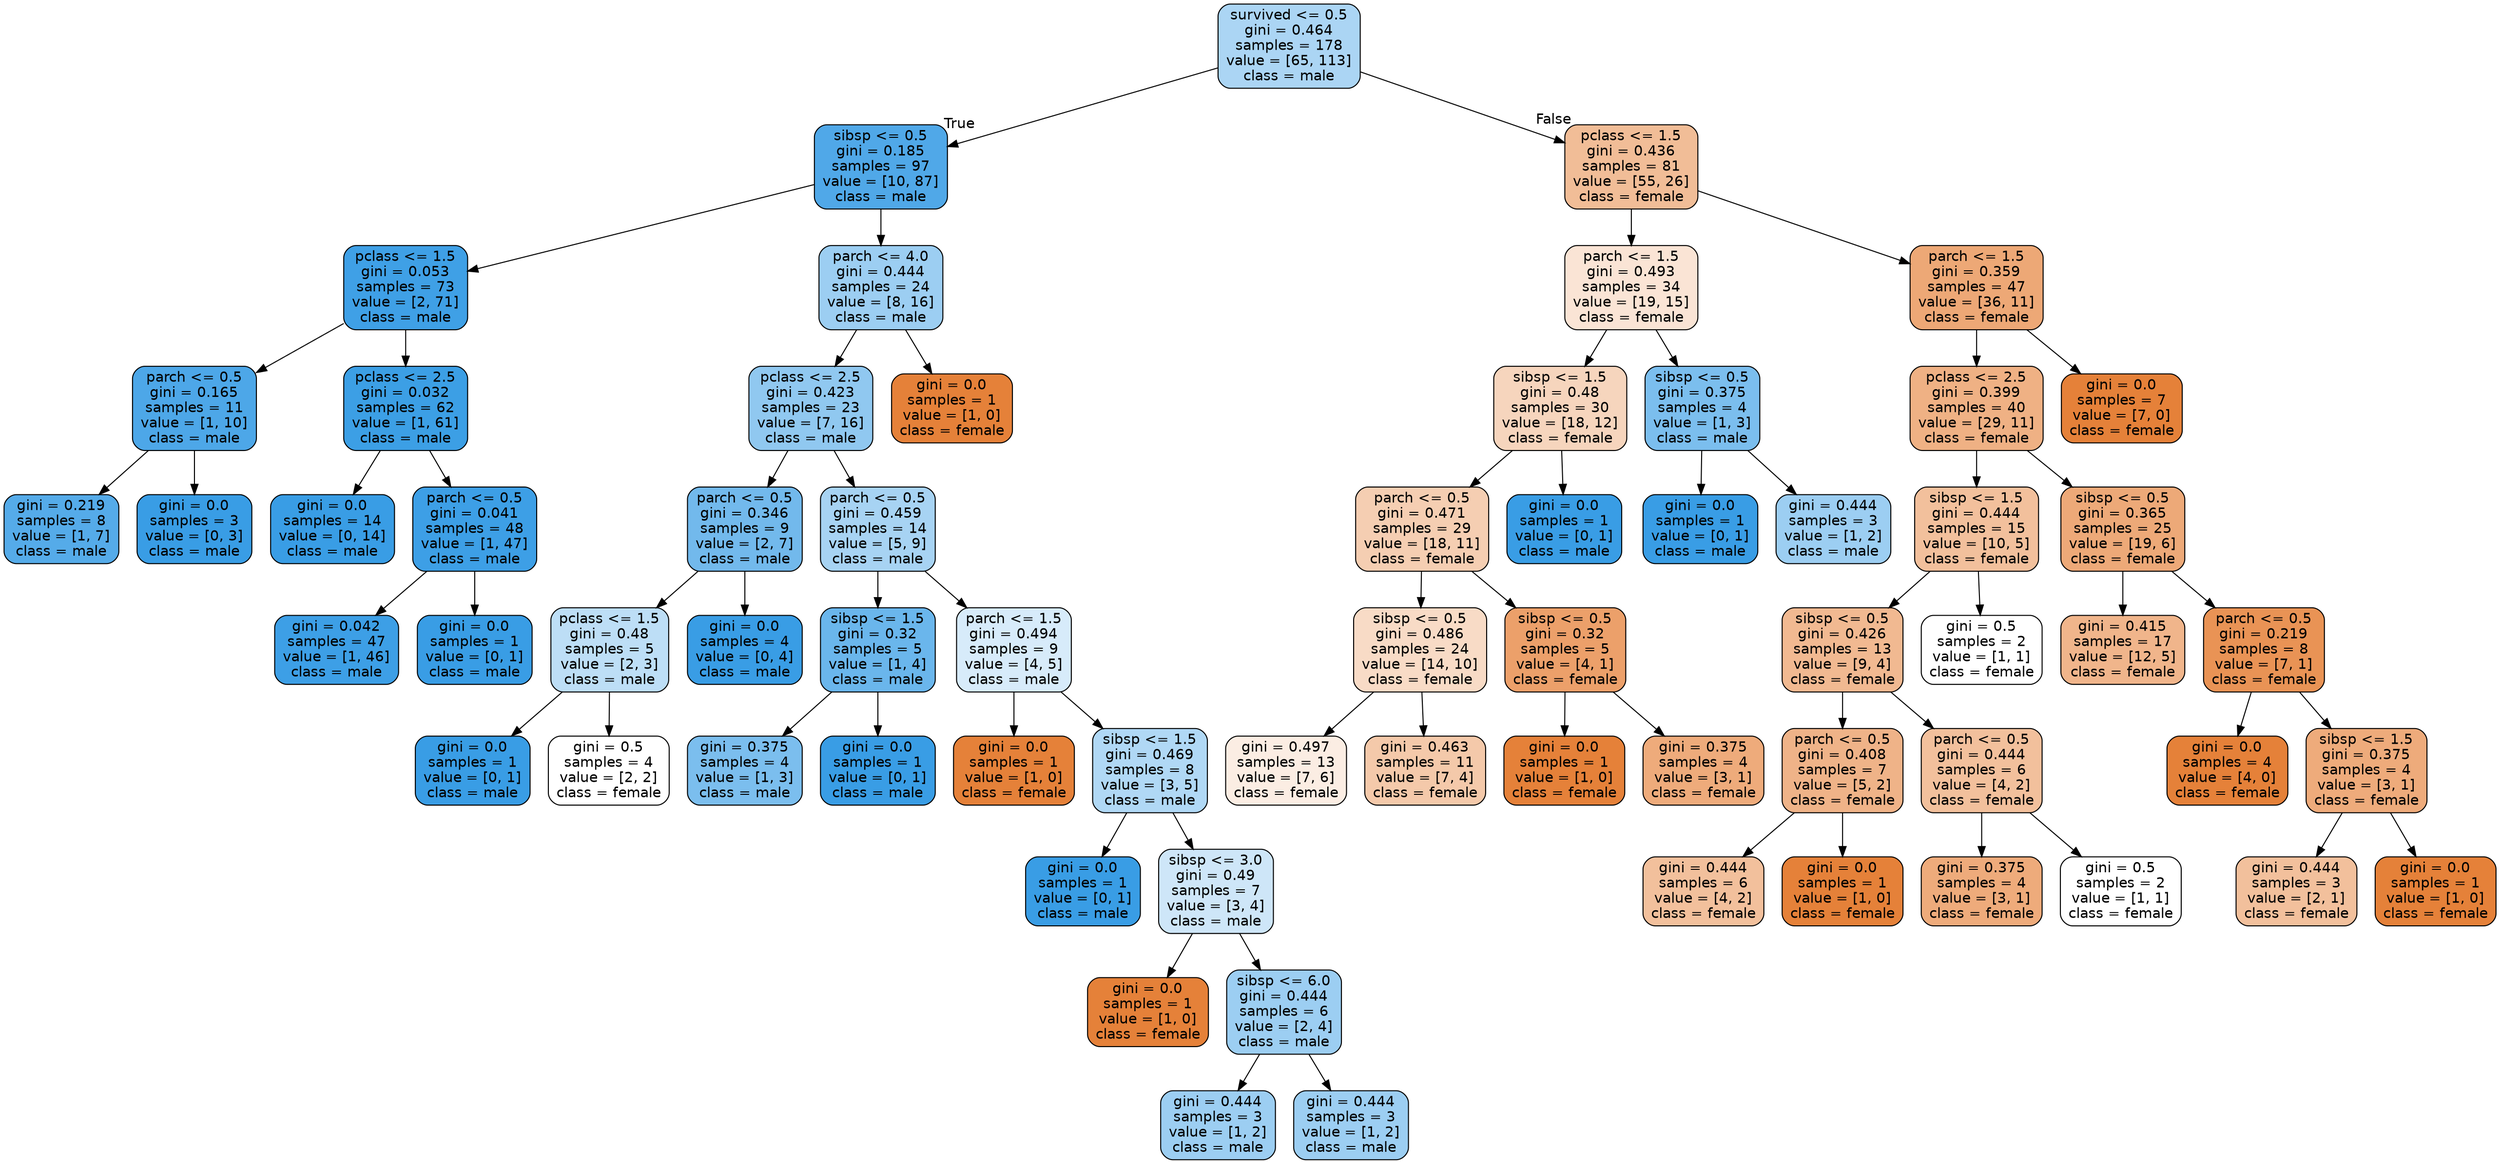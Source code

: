 digraph Tree {
node [shape=box, style="filled, rounded", color="black", fontname="helvetica"] ;
edge [fontname="helvetica"] ;
0 [label="survived <= 0.5\ngini = 0.464\nsamples = 178\nvalue = [65, 113]\nclass = male", fillcolor="#abd5f4"] ;
1 [label="sibsp <= 0.5\ngini = 0.185\nsamples = 97\nvalue = [10, 87]\nclass = male", fillcolor="#50a8e8"] ;
0 -> 1 [labeldistance=2.5, labelangle=45, headlabel="True"] ;
2 [label="pclass <= 1.5\ngini = 0.053\nsamples = 73\nvalue = [2, 71]\nclass = male", fillcolor="#3fa0e6"] ;
1 -> 2 ;
3 [label="parch <= 0.5\ngini = 0.165\nsamples = 11\nvalue = [1, 10]\nclass = male", fillcolor="#4da7e8"] ;
2 -> 3 ;
4 [label="gini = 0.219\nsamples = 8\nvalue = [1, 7]\nclass = male", fillcolor="#55abe9"] ;
3 -> 4 ;
5 [label="gini = 0.0\nsamples = 3\nvalue = [0, 3]\nclass = male", fillcolor="#399de5"] ;
3 -> 5 ;
6 [label="pclass <= 2.5\ngini = 0.032\nsamples = 62\nvalue = [1, 61]\nclass = male", fillcolor="#3c9fe5"] ;
2 -> 6 ;
7 [label="gini = 0.0\nsamples = 14\nvalue = [0, 14]\nclass = male", fillcolor="#399de5"] ;
6 -> 7 ;
8 [label="parch <= 0.5\ngini = 0.041\nsamples = 48\nvalue = [1, 47]\nclass = male", fillcolor="#3d9fe6"] ;
6 -> 8 ;
9 [label="gini = 0.042\nsamples = 47\nvalue = [1, 46]\nclass = male", fillcolor="#3d9fe6"] ;
8 -> 9 ;
10 [label="gini = 0.0\nsamples = 1\nvalue = [0, 1]\nclass = male", fillcolor="#399de5"] ;
8 -> 10 ;
11 [label="parch <= 4.0\ngini = 0.444\nsamples = 24\nvalue = [8, 16]\nclass = male", fillcolor="#9ccef2"] ;
1 -> 11 ;
12 [label="pclass <= 2.5\ngini = 0.423\nsamples = 23\nvalue = [7, 16]\nclass = male", fillcolor="#90c8f0"] ;
11 -> 12 ;
13 [label="parch <= 0.5\ngini = 0.346\nsamples = 9\nvalue = [2, 7]\nclass = male", fillcolor="#72b9ec"] ;
12 -> 13 ;
14 [label="pclass <= 1.5\ngini = 0.48\nsamples = 5\nvalue = [2, 3]\nclass = male", fillcolor="#bddef6"] ;
13 -> 14 ;
15 [label="gini = 0.0\nsamples = 1\nvalue = [0, 1]\nclass = male", fillcolor="#399de5"] ;
14 -> 15 ;
16 [label="gini = 0.5\nsamples = 4\nvalue = [2, 2]\nclass = female", fillcolor="#ffffff"] ;
14 -> 16 ;
17 [label="gini = 0.0\nsamples = 4\nvalue = [0, 4]\nclass = male", fillcolor="#399de5"] ;
13 -> 17 ;
18 [label="parch <= 0.5\ngini = 0.459\nsamples = 14\nvalue = [5, 9]\nclass = male", fillcolor="#a7d3f3"] ;
12 -> 18 ;
19 [label="sibsp <= 1.5\ngini = 0.32\nsamples = 5\nvalue = [1, 4]\nclass = male", fillcolor="#6ab6ec"] ;
18 -> 19 ;
20 [label="gini = 0.375\nsamples = 4\nvalue = [1, 3]\nclass = male", fillcolor="#7bbeee"] ;
19 -> 20 ;
21 [label="gini = 0.0\nsamples = 1\nvalue = [0, 1]\nclass = male", fillcolor="#399de5"] ;
19 -> 21 ;
22 [label="parch <= 1.5\ngini = 0.494\nsamples = 9\nvalue = [4, 5]\nclass = male", fillcolor="#d7ebfa"] ;
18 -> 22 ;
23 [label="gini = 0.0\nsamples = 1\nvalue = [1, 0]\nclass = female", fillcolor="#e58139"] ;
22 -> 23 ;
24 [label="sibsp <= 1.5\ngini = 0.469\nsamples = 8\nvalue = [3, 5]\nclass = male", fillcolor="#b0d8f5"] ;
22 -> 24 ;
25 [label="gini = 0.0\nsamples = 1\nvalue = [0, 1]\nclass = male", fillcolor="#399de5"] ;
24 -> 25 ;
26 [label="sibsp <= 3.0\ngini = 0.49\nsamples = 7\nvalue = [3, 4]\nclass = male", fillcolor="#cee6f8"] ;
24 -> 26 ;
27 [label="gini = 0.0\nsamples = 1\nvalue = [1, 0]\nclass = female", fillcolor="#e58139"] ;
26 -> 27 ;
28 [label="sibsp <= 6.0\ngini = 0.444\nsamples = 6\nvalue = [2, 4]\nclass = male", fillcolor="#9ccef2"] ;
26 -> 28 ;
29 [label="gini = 0.444\nsamples = 3\nvalue = [1, 2]\nclass = male", fillcolor="#9ccef2"] ;
28 -> 29 ;
30 [label="gini = 0.444\nsamples = 3\nvalue = [1, 2]\nclass = male", fillcolor="#9ccef2"] ;
28 -> 30 ;
31 [label="gini = 0.0\nsamples = 1\nvalue = [1, 0]\nclass = female", fillcolor="#e58139"] ;
11 -> 31 ;
32 [label="pclass <= 1.5\ngini = 0.436\nsamples = 81\nvalue = [55, 26]\nclass = female", fillcolor="#f1bd97"] ;
0 -> 32 [labeldistance=2.5, labelangle=-45, headlabel="False"] ;
33 [label="parch <= 1.5\ngini = 0.493\nsamples = 34\nvalue = [19, 15]\nclass = female", fillcolor="#fae4d5"] ;
32 -> 33 ;
34 [label="sibsp <= 1.5\ngini = 0.48\nsamples = 30\nvalue = [18, 12]\nclass = female", fillcolor="#f6d5bd"] ;
33 -> 34 ;
35 [label="parch <= 0.5\ngini = 0.471\nsamples = 29\nvalue = [18, 11]\nclass = female", fillcolor="#f5ceb2"] ;
34 -> 35 ;
36 [label="sibsp <= 0.5\ngini = 0.486\nsamples = 24\nvalue = [14, 10]\nclass = female", fillcolor="#f8dbc6"] ;
35 -> 36 ;
37 [label="gini = 0.497\nsamples = 13\nvalue = [7, 6]\nclass = female", fillcolor="#fbede3"] ;
36 -> 37 ;
38 [label="gini = 0.463\nsamples = 11\nvalue = [7, 4]\nclass = female", fillcolor="#f4c9aa"] ;
36 -> 38 ;
39 [label="sibsp <= 0.5\ngini = 0.32\nsamples = 5\nvalue = [4, 1]\nclass = female", fillcolor="#eca06a"] ;
35 -> 39 ;
40 [label="gini = 0.0\nsamples = 1\nvalue = [1, 0]\nclass = female", fillcolor="#e58139"] ;
39 -> 40 ;
41 [label="gini = 0.375\nsamples = 4\nvalue = [3, 1]\nclass = female", fillcolor="#eeab7b"] ;
39 -> 41 ;
42 [label="gini = 0.0\nsamples = 1\nvalue = [0, 1]\nclass = male", fillcolor="#399de5"] ;
34 -> 42 ;
43 [label="sibsp <= 0.5\ngini = 0.375\nsamples = 4\nvalue = [1, 3]\nclass = male", fillcolor="#7bbeee"] ;
33 -> 43 ;
44 [label="gini = 0.0\nsamples = 1\nvalue = [0, 1]\nclass = male", fillcolor="#399de5"] ;
43 -> 44 ;
45 [label="gini = 0.444\nsamples = 3\nvalue = [1, 2]\nclass = male", fillcolor="#9ccef2"] ;
43 -> 45 ;
46 [label="parch <= 1.5\ngini = 0.359\nsamples = 47\nvalue = [36, 11]\nclass = female", fillcolor="#eda876"] ;
32 -> 46 ;
47 [label="pclass <= 2.5\ngini = 0.399\nsamples = 40\nvalue = [29, 11]\nclass = female", fillcolor="#efb184"] ;
46 -> 47 ;
48 [label="sibsp <= 1.5\ngini = 0.444\nsamples = 15\nvalue = [10, 5]\nclass = female", fillcolor="#f2c09c"] ;
47 -> 48 ;
49 [label="sibsp <= 0.5\ngini = 0.426\nsamples = 13\nvalue = [9, 4]\nclass = female", fillcolor="#f1b991"] ;
48 -> 49 ;
50 [label="parch <= 0.5\ngini = 0.408\nsamples = 7\nvalue = [5, 2]\nclass = female", fillcolor="#efb388"] ;
49 -> 50 ;
51 [label="gini = 0.444\nsamples = 6\nvalue = [4, 2]\nclass = female", fillcolor="#f2c09c"] ;
50 -> 51 ;
52 [label="gini = 0.0\nsamples = 1\nvalue = [1, 0]\nclass = female", fillcolor="#e58139"] ;
50 -> 52 ;
53 [label="parch <= 0.5\ngini = 0.444\nsamples = 6\nvalue = [4, 2]\nclass = female", fillcolor="#f2c09c"] ;
49 -> 53 ;
54 [label="gini = 0.375\nsamples = 4\nvalue = [3, 1]\nclass = female", fillcolor="#eeab7b"] ;
53 -> 54 ;
55 [label="gini = 0.5\nsamples = 2\nvalue = [1, 1]\nclass = female", fillcolor="#ffffff"] ;
53 -> 55 ;
56 [label="gini = 0.5\nsamples = 2\nvalue = [1, 1]\nclass = female", fillcolor="#ffffff"] ;
48 -> 56 ;
57 [label="sibsp <= 0.5\ngini = 0.365\nsamples = 25\nvalue = [19, 6]\nclass = female", fillcolor="#eda978"] ;
47 -> 57 ;
58 [label="gini = 0.415\nsamples = 17\nvalue = [12, 5]\nclass = female", fillcolor="#f0b58b"] ;
57 -> 58 ;
59 [label="parch <= 0.5\ngini = 0.219\nsamples = 8\nvalue = [7, 1]\nclass = female", fillcolor="#e99355"] ;
57 -> 59 ;
60 [label="gini = 0.0\nsamples = 4\nvalue = [4, 0]\nclass = female", fillcolor="#e58139"] ;
59 -> 60 ;
61 [label="sibsp <= 1.5\ngini = 0.375\nsamples = 4\nvalue = [3, 1]\nclass = female", fillcolor="#eeab7b"] ;
59 -> 61 ;
62 [label="gini = 0.444\nsamples = 3\nvalue = [2, 1]\nclass = female", fillcolor="#f2c09c"] ;
61 -> 62 ;
63 [label="gini = 0.0\nsamples = 1\nvalue = [1, 0]\nclass = female", fillcolor="#e58139"] ;
61 -> 63 ;
64 [label="gini = 0.0\nsamples = 7\nvalue = [7, 0]\nclass = female", fillcolor="#e58139"] ;
46 -> 64 ;
}